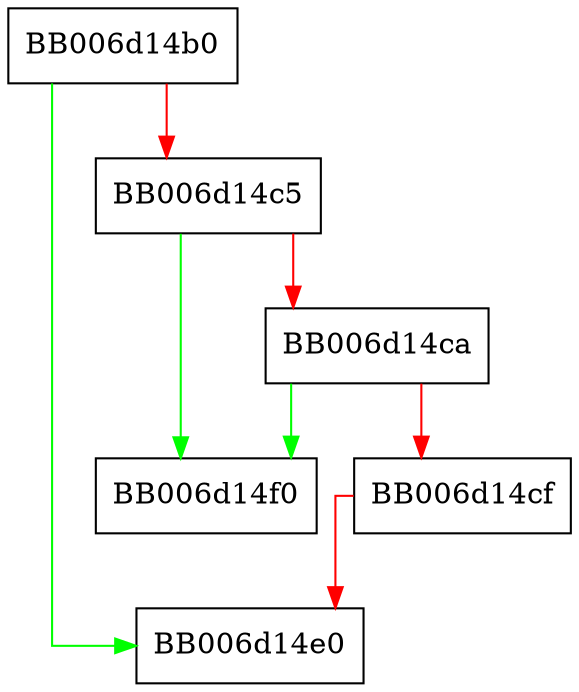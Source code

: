 digraph dh_gen_set_template {
  node [shape="box"];
  graph [splines=ortho];
  BB006d14b0 -> BB006d14e0 [color="green"];
  BB006d14b0 -> BB006d14c5 [color="red"];
  BB006d14c5 -> BB006d14f0 [color="green"];
  BB006d14c5 -> BB006d14ca [color="red"];
  BB006d14ca -> BB006d14f0 [color="green"];
  BB006d14ca -> BB006d14cf [color="red"];
  BB006d14cf -> BB006d14e0 [color="red"];
}